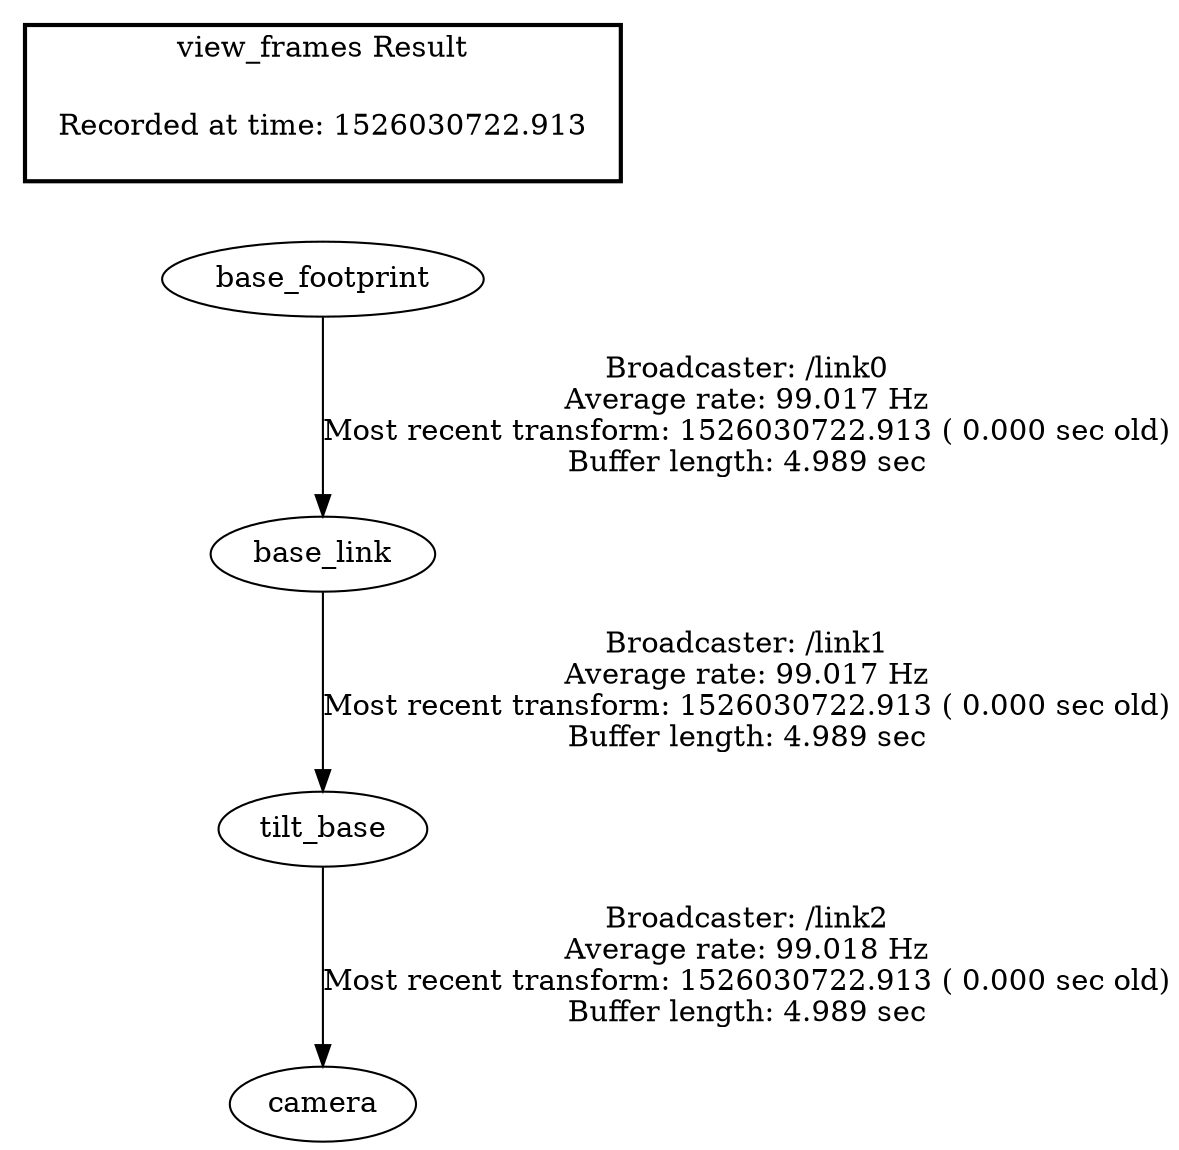 digraph G {
"base_footprint" -> "base_link"[label="Broadcaster: /link0\nAverage rate: 99.017 Hz\nMost recent transform: 1526030722.913 ( 0.000 sec old)\nBuffer length: 4.989 sec\n"];
"base_link" -> "tilt_base"[label="Broadcaster: /link1\nAverage rate: 99.017 Hz\nMost recent transform: 1526030722.913 ( 0.000 sec old)\nBuffer length: 4.989 sec\n"];
"tilt_base" -> "camera"[label="Broadcaster: /link2\nAverage rate: 99.018 Hz\nMost recent transform: 1526030722.913 ( 0.000 sec old)\nBuffer length: 4.989 sec\n"];
edge [style=invis];
 subgraph cluster_legend { style=bold; color=black; label ="view_frames Result";
"Recorded at time: 1526030722.913"[ shape=plaintext ] ;
 }->"base_footprint";
}